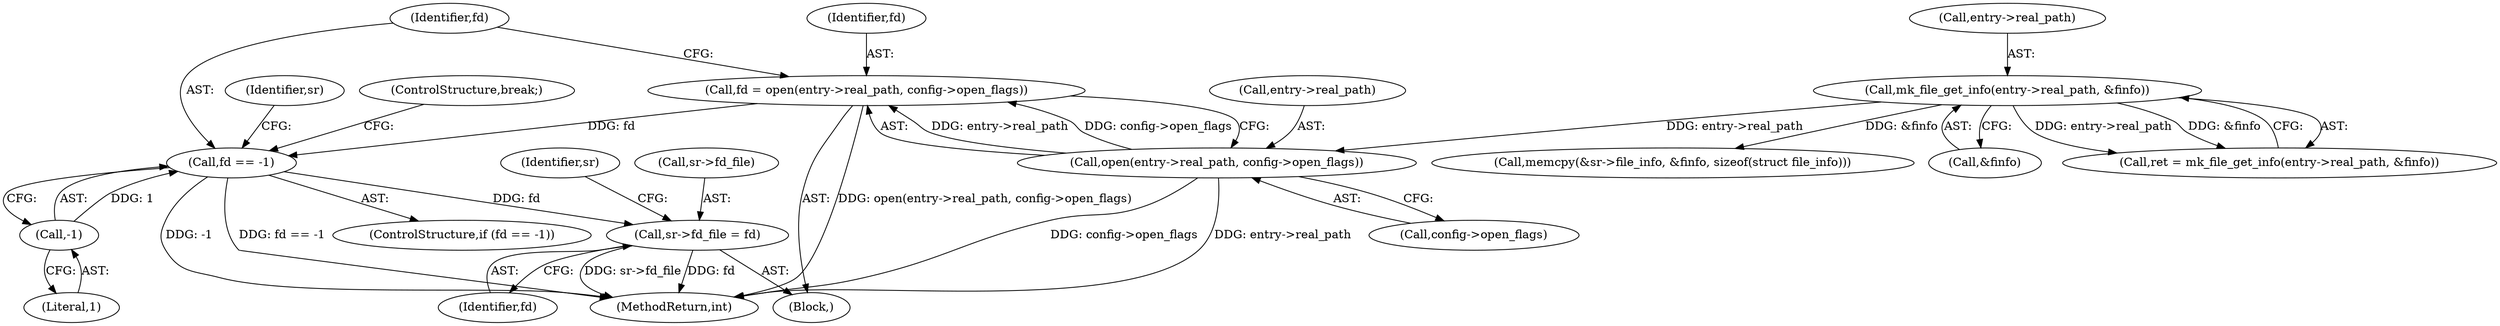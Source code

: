 digraph "1_monkey_b2d0e6f92310bb14a15aa2f8e96e1fb5379776dd@del" {
"1000176" [label="(Call,sr->fd_file = fd)"];
"1000170" [label="(Call,fd == -1)"];
"1000160" [label="(Call,fd = open(entry->real_path, config->open_flags))"];
"1000162" [label="(Call,open(entry->real_path, config->open_flags))"];
"1000147" [label="(Call,mk_file_get_info(entry->real_path, &finfo))"];
"1000172" [label="(Call,-1)"];
"1000163" [label="(Call,entry->real_path)"];
"1000148" [label="(Call,entry->real_path)"];
"1000136" [label="(Block,)"];
"1000171" [label="(Identifier,fd)"];
"1000147" [label="(Call,mk_file_get_info(entry->real_path, &finfo))"];
"1000151" [label="(Call,&finfo)"];
"1000160" [label="(Call,fd = open(entry->real_path, config->open_flags))"];
"1000178" [label="(Identifier,sr)"];
"1000145" [label="(Call,ret = mk_file_get_info(entry->real_path, &finfo))"];
"1000176" [label="(Call,sr->fd_file = fd)"];
"1000183" [label="(Identifier,sr)"];
"1000169" [label="(ControlStructure,if (fd == -1))"];
"1000170" [label="(Call,fd == -1)"];
"1000166" [label="(Call,config->open_flags)"];
"1000173" [label="(Literal,1)"];
"1000172" [label="(Call,-1)"];
"1000161" [label="(Identifier,fd)"];
"1000177" [label="(Call,sr->fd_file)"];
"1000175" [label="(ControlStructure,break;)"];
"1000180" [label="(Identifier,fd)"];
"1000162" [label="(Call,open(entry->real_path, config->open_flags))"];
"1000206" [label="(Call,memcpy(&sr->file_info, &finfo, sizeof(struct file_info)))"];
"1000467" [label="(MethodReturn,int)"];
"1000176" -> "1000136"  [label="AST: "];
"1000176" -> "1000180"  [label="CFG: "];
"1000177" -> "1000176"  [label="AST: "];
"1000180" -> "1000176"  [label="AST: "];
"1000183" -> "1000176"  [label="CFG: "];
"1000176" -> "1000467"  [label="DDG: fd"];
"1000176" -> "1000467"  [label="DDG: sr->fd_file"];
"1000170" -> "1000176"  [label="DDG: fd"];
"1000170" -> "1000169"  [label="AST: "];
"1000170" -> "1000172"  [label="CFG: "];
"1000171" -> "1000170"  [label="AST: "];
"1000172" -> "1000170"  [label="AST: "];
"1000175" -> "1000170"  [label="CFG: "];
"1000178" -> "1000170"  [label="CFG: "];
"1000170" -> "1000467"  [label="DDG: -1"];
"1000170" -> "1000467"  [label="DDG: fd == -1"];
"1000160" -> "1000170"  [label="DDG: fd"];
"1000172" -> "1000170"  [label="DDG: 1"];
"1000160" -> "1000136"  [label="AST: "];
"1000160" -> "1000162"  [label="CFG: "];
"1000161" -> "1000160"  [label="AST: "];
"1000162" -> "1000160"  [label="AST: "];
"1000171" -> "1000160"  [label="CFG: "];
"1000160" -> "1000467"  [label="DDG: open(entry->real_path, config->open_flags)"];
"1000162" -> "1000160"  [label="DDG: entry->real_path"];
"1000162" -> "1000160"  [label="DDG: config->open_flags"];
"1000162" -> "1000166"  [label="CFG: "];
"1000163" -> "1000162"  [label="AST: "];
"1000166" -> "1000162"  [label="AST: "];
"1000162" -> "1000467"  [label="DDG: config->open_flags"];
"1000162" -> "1000467"  [label="DDG: entry->real_path"];
"1000147" -> "1000162"  [label="DDG: entry->real_path"];
"1000147" -> "1000145"  [label="AST: "];
"1000147" -> "1000151"  [label="CFG: "];
"1000148" -> "1000147"  [label="AST: "];
"1000151" -> "1000147"  [label="AST: "];
"1000145" -> "1000147"  [label="CFG: "];
"1000147" -> "1000145"  [label="DDG: entry->real_path"];
"1000147" -> "1000145"  [label="DDG: &finfo"];
"1000147" -> "1000206"  [label="DDG: &finfo"];
"1000172" -> "1000173"  [label="CFG: "];
"1000173" -> "1000172"  [label="AST: "];
}
